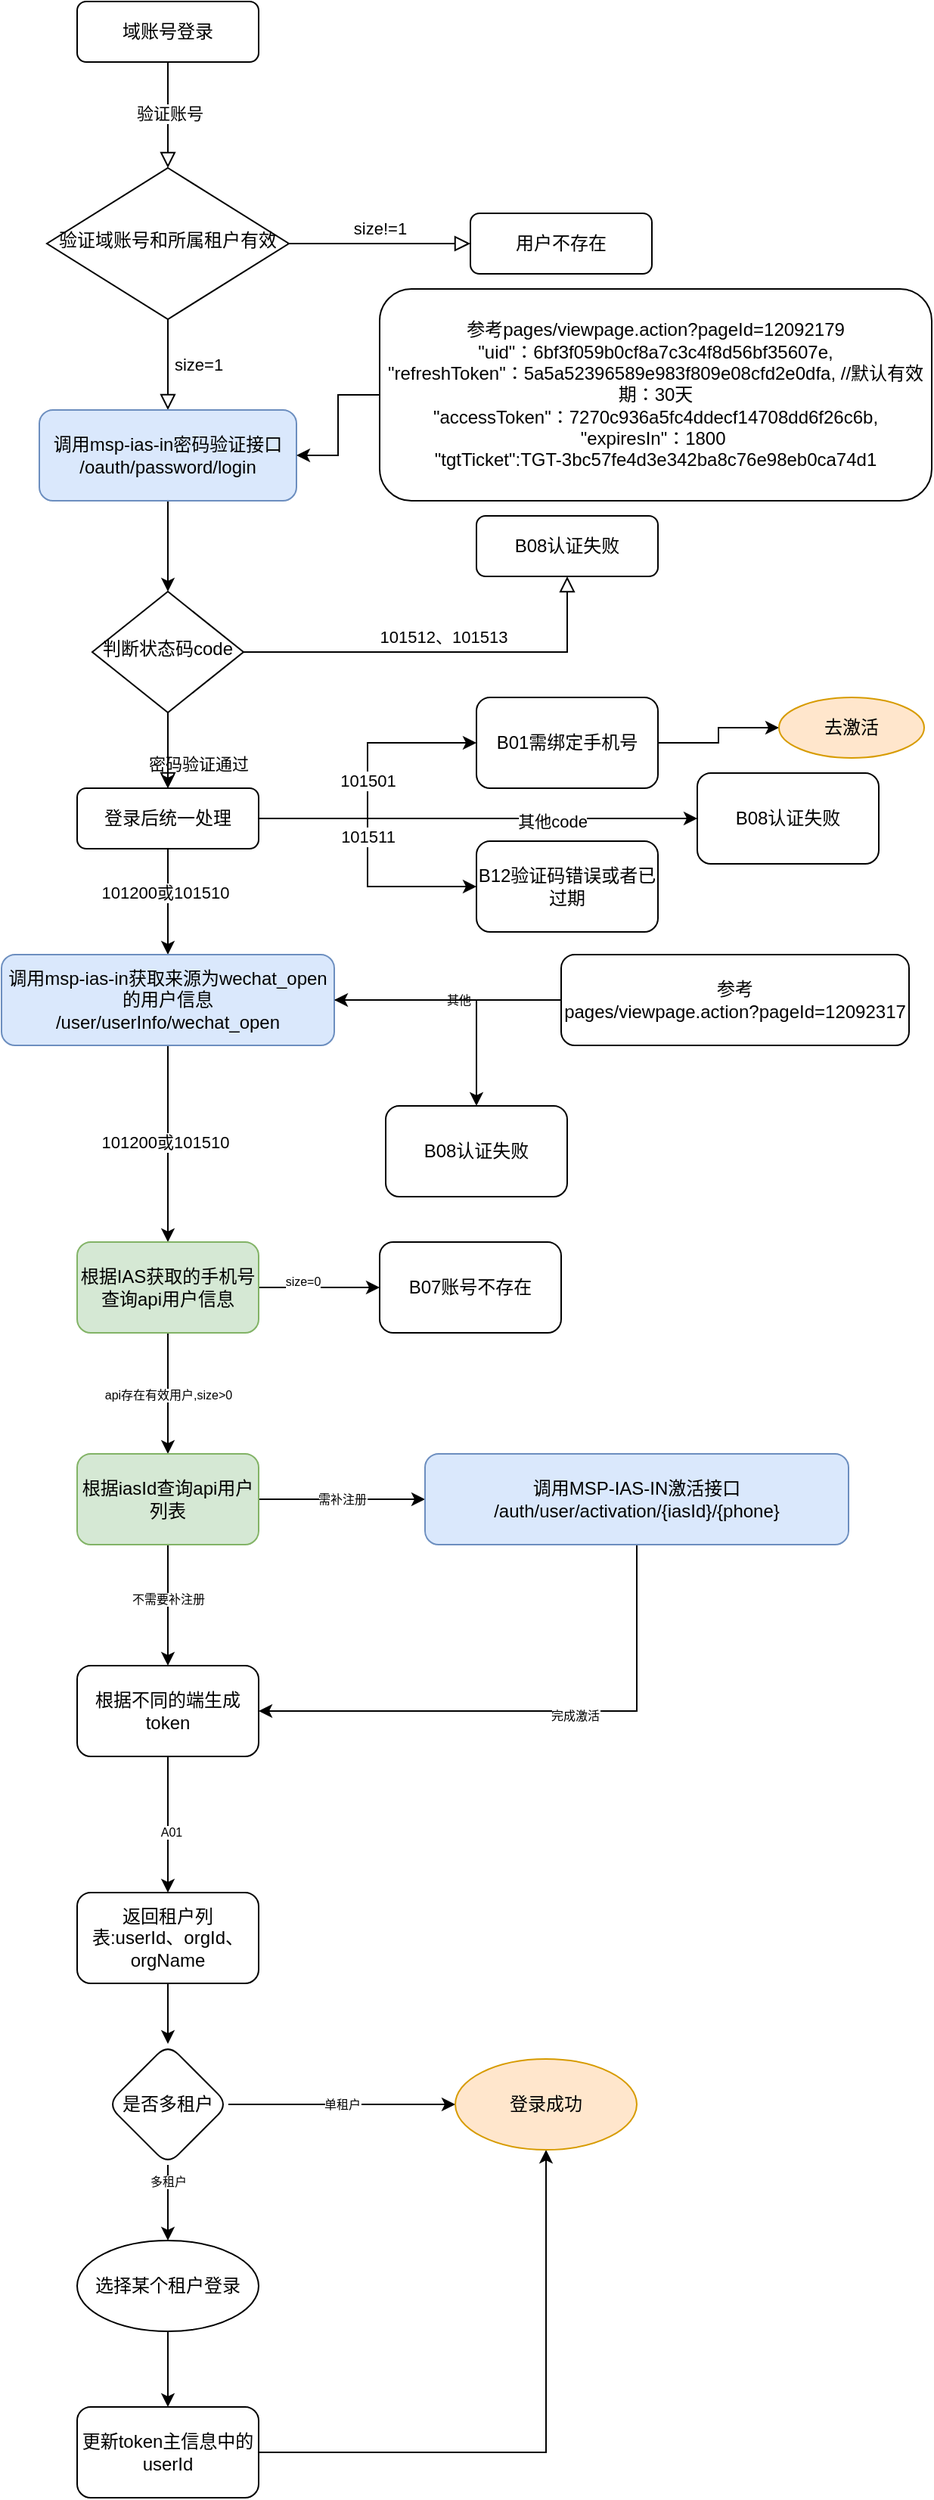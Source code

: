 <mxfile version="20.2.3" type="github">
  <diagram id="C5RBs43oDa-KdzZeNtuy" name="域账号登录流程">
    <mxGraphModel dx="1186" dy="739" grid="1" gridSize="10" guides="1" tooltips="1" connect="1" arrows="1" fold="1" page="1" pageScale="1" pageWidth="827" pageHeight="1169" math="0" shadow="0">
      <root>
        <mxCell id="WIyWlLk6GJQsqaUBKTNV-0" />
        <mxCell id="WIyWlLk6GJQsqaUBKTNV-1" parent="WIyWlLk6GJQsqaUBKTNV-0" />
        <mxCell id="WIyWlLk6GJQsqaUBKTNV-2" value="" style="rounded=0;html=1;jettySize=auto;orthogonalLoop=1;fontSize=11;endArrow=block;endFill=0;endSize=8;strokeWidth=1;shadow=0;labelBackgroundColor=none;edgeStyle=orthogonalEdgeStyle;" parent="WIyWlLk6GJQsqaUBKTNV-1" source="WIyWlLk6GJQsqaUBKTNV-3" target="WIyWlLk6GJQsqaUBKTNV-6" edge="1">
          <mxGeometry relative="1" as="geometry" />
        </mxCell>
        <mxCell id="Pwr3lfbOpaO_ZtEorQ9C-0" value="验证账号" style="edgeLabel;html=1;align=center;verticalAlign=middle;resizable=0;points=[];" vertex="1" connectable="0" parent="WIyWlLk6GJQsqaUBKTNV-2">
          <mxGeometry x="-0.029" y="1" relative="1" as="geometry">
            <mxPoint as="offset" />
          </mxGeometry>
        </mxCell>
        <mxCell id="WIyWlLk6GJQsqaUBKTNV-3" value="域账号登录" style="rounded=1;whiteSpace=wrap;html=1;fontSize=12;glass=0;strokeWidth=1;shadow=0;" parent="WIyWlLk6GJQsqaUBKTNV-1" vertex="1">
          <mxGeometry x="150" y="30" width="120" height="40" as="geometry" />
        </mxCell>
        <mxCell id="WIyWlLk6GJQsqaUBKTNV-4" value="size=1" style="rounded=0;html=1;jettySize=auto;orthogonalLoop=1;fontSize=11;endArrow=block;endFill=0;endSize=8;strokeWidth=1;shadow=0;labelBackgroundColor=none;edgeStyle=orthogonalEdgeStyle;entryX=0.5;entryY=0;entryDx=0;entryDy=0;" parent="WIyWlLk6GJQsqaUBKTNV-1" source="WIyWlLk6GJQsqaUBKTNV-6" target="Pwr3lfbOpaO_ZtEorQ9C-2" edge="1">
          <mxGeometry y="20" relative="1" as="geometry">
            <mxPoint as="offset" />
            <mxPoint x="200" y="340" as="targetPoint" />
          </mxGeometry>
        </mxCell>
        <mxCell id="WIyWlLk6GJQsqaUBKTNV-5" value="size!=1" style="edgeStyle=orthogonalEdgeStyle;rounded=0;html=1;jettySize=auto;orthogonalLoop=1;fontSize=11;endArrow=block;endFill=0;endSize=8;strokeWidth=1;shadow=0;labelBackgroundColor=none;" parent="WIyWlLk6GJQsqaUBKTNV-1" source="WIyWlLk6GJQsqaUBKTNV-6" target="WIyWlLk6GJQsqaUBKTNV-7" edge="1">
          <mxGeometry y="10" relative="1" as="geometry">
            <mxPoint as="offset" />
          </mxGeometry>
        </mxCell>
        <mxCell id="WIyWlLk6GJQsqaUBKTNV-6" value="验证域账号和所属租户有效" style="rhombus;whiteSpace=wrap;html=1;shadow=0;fontFamily=Helvetica;fontSize=12;align=center;strokeWidth=1;spacing=6;spacingTop=-4;" parent="WIyWlLk6GJQsqaUBKTNV-1" vertex="1">
          <mxGeometry x="130" y="140" width="160" height="100" as="geometry" />
        </mxCell>
        <mxCell id="WIyWlLk6GJQsqaUBKTNV-7" value="用户不存在" style="rounded=1;whiteSpace=wrap;html=1;fontSize=12;glass=0;strokeWidth=1;shadow=0;" parent="WIyWlLk6GJQsqaUBKTNV-1" vertex="1">
          <mxGeometry x="410" y="170" width="120" height="40" as="geometry" />
        </mxCell>
        <mxCell id="WIyWlLk6GJQsqaUBKTNV-8" value="密码验证通过" style="rounded=0;html=1;jettySize=auto;orthogonalLoop=1;fontSize=11;endArrow=block;endFill=0;endSize=8;strokeWidth=1;shadow=0;labelBackgroundColor=none;edgeStyle=orthogonalEdgeStyle;" parent="WIyWlLk6GJQsqaUBKTNV-1" source="WIyWlLk6GJQsqaUBKTNV-10" target="WIyWlLk6GJQsqaUBKTNV-11" edge="1">
          <mxGeometry x="0.333" y="20" relative="1" as="geometry">
            <mxPoint as="offset" />
          </mxGeometry>
        </mxCell>
        <mxCell id="WIyWlLk6GJQsqaUBKTNV-9" value="101512、101513" style="edgeStyle=orthogonalEdgeStyle;rounded=0;html=1;jettySize=auto;orthogonalLoop=1;fontSize=11;endArrow=block;endFill=0;endSize=8;strokeWidth=1;shadow=0;labelBackgroundColor=none;" parent="WIyWlLk6GJQsqaUBKTNV-1" source="WIyWlLk6GJQsqaUBKTNV-10" target="WIyWlLk6GJQsqaUBKTNV-12" edge="1">
          <mxGeometry y="10" relative="1" as="geometry">
            <mxPoint as="offset" />
          </mxGeometry>
        </mxCell>
        <mxCell id="4ldWUYvqaVlXKZqbolRm-0" value="" style="edgeStyle=orthogonalEdgeStyle;rounded=0;orthogonalLoop=1;jettySize=auto;html=1;" parent="WIyWlLk6GJQsqaUBKTNV-1" source="WIyWlLk6GJQsqaUBKTNV-10" target="WIyWlLk6GJQsqaUBKTNV-11" edge="1">
          <mxGeometry relative="1" as="geometry" />
        </mxCell>
        <mxCell id="WIyWlLk6GJQsqaUBKTNV-10" value="判断状态码code" style="rhombus;whiteSpace=wrap;html=1;shadow=0;fontFamily=Helvetica;fontSize=12;align=center;strokeWidth=1;spacing=6;spacingTop=-4;" parent="WIyWlLk6GJQsqaUBKTNV-1" vertex="1">
          <mxGeometry x="160" y="420" width="100" height="80" as="geometry" />
        </mxCell>
        <mxCell id="Pwr3lfbOpaO_ZtEorQ9C-6" value="101501" style="edgeStyle=orthogonalEdgeStyle;rounded=0;orthogonalLoop=1;jettySize=auto;html=1;" edge="1" parent="WIyWlLk6GJQsqaUBKTNV-1" source="WIyWlLk6GJQsqaUBKTNV-11" target="Pwr3lfbOpaO_ZtEorQ9C-5">
          <mxGeometry relative="1" as="geometry" />
        </mxCell>
        <mxCell id="Pwr3lfbOpaO_ZtEorQ9C-8" value="" style="edgeStyle=orthogonalEdgeStyle;rounded=0;orthogonalLoop=1;jettySize=auto;html=1;" edge="1" parent="WIyWlLk6GJQsqaUBKTNV-1" source="WIyWlLk6GJQsqaUBKTNV-11" target="Pwr3lfbOpaO_ZtEorQ9C-7">
          <mxGeometry relative="1" as="geometry" />
        </mxCell>
        <mxCell id="Pwr3lfbOpaO_ZtEorQ9C-9" value="101511" style="edgeLabel;html=1;align=center;verticalAlign=middle;resizable=0;points=[];" vertex="1" connectable="0" parent="Pwr3lfbOpaO_ZtEorQ9C-8">
          <mxGeometry x="-0.114" relative="1" as="geometry">
            <mxPoint as="offset" />
          </mxGeometry>
        </mxCell>
        <mxCell id="Pwr3lfbOpaO_ZtEorQ9C-11" value="" style="edgeStyle=orthogonalEdgeStyle;rounded=0;orthogonalLoop=1;jettySize=auto;html=1;" edge="1" parent="WIyWlLk6GJQsqaUBKTNV-1" source="WIyWlLk6GJQsqaUBKTNV-11" target="Pwr3lfbOpaO_ZtEorQ9C-10">
          <mxGeometry relative="1" as="geometry" />
        </mxCell>
        <mxCell id="Pwr3lfbOpaO_ZtEorQ9C-15" value="101200或101510" style="edgeLabel;html=1;align=center;verticalAlign=middle;resizable=0;points=[];" vertex="1" connectable="0" parent="Pwr3lfbOpaO_ZtEorQ9C-11">
          <mxGeometry x="-0.186" y="-2" relative="1" as="geometry">
            <mxPoint as="offset" />
          </mxGeometry>
        </mxCell>
        <mxCell id="Pwr3lfbOpaO_ZtEorQ9C-13" value="" style="edgeStyle=orthogonalEdgeStyle;rounded=0;orthogonalLoop=1;jettySize=auto;html=1;" edge="1" parent="WIyWlLk6GJQsqaUBKTNV-1" source="WIyWlLk6GJQsqaUBKTNV-11" target="Pwr3lfbOpaO_ZtEorQ9C-12">
          <mxGeometry relative="1" as="geometry" />
        </mxCell>
        <mxCell id="Pwr3lfbOpaO_ZtEorQ9C-14" value="其他code" style="edgeLabel;html=1;align=center;verticalAlign=middle;resizable=0;points=[];" vertex="1" connectable="0" parent="Pwr3lfbOpaO_ZtEorQ9C-13">
          <mxGeometry x="0.338" y="-1" relative="1" as="geometry">
            <mxPoint y="1" as="offset" />
          </mxGeometry>
        </mxCell>
        <mxCell id="WIyWlLk6GJQsqaUBKTNV-11" value="登录后统一处理" style="rounded=1;whiteSpace=wrap;html=1;fontSize=12;glass=0;strokeWidth=1;shadow=0;" parent="WIyWlLk6GJQsqaUBKTNV-1" vertex="1">
          <mxGeometry x="150" y="550" width="120" height="40" as="geometry" />
        </mxCell>
        <mxCell id="WIyWlLk6GJQsqaUBKTNV-12" value="B08认证失败" style="rounded=1;whiteSpace=wrap;html=1;fontSize=12;glass=0;strokeWidth=1;shadow=0;" parent="WIyWlLk6GJQsqaUBKTNV-1" vertex="1">
          <mxGeometry x="414" y="370" width="120" height="40" as="geometry" />
        </mxCell>
        <mxCell id="Pwr3lfbOpaO_ZtEorQ9C-3" value="" style="edgeStyle=orthogonalEdgeStyle;rounded=0;orthogonalLoop=1;jettySize=auto;html=1;" edge="1" parent="WIyWlLk6GJQsqaUBKTNV-1" source="Pwr3lfbOpaO_ZtEorQ9C-2" target="WIyWlLk6GJQsqaUBKTNV-10">
          <mxGeometry relative="1" as="geometry" />
        </mxCell>
        <mxCell id="Pwr3lfbOpaO_ZtEorQ9C-2" value="调用msp-ias-in密码验证接口&lt;br&gt;/oauth/password/login" style="rounded=1;whiteSpace=wrap;html=1;fillColor=#dae8fc;strokeColor=#6c8ebf;" vertex="1" parent="WIyWlLk6GJQsqaUBKTNV-1">
          <mxGeometry x="125" y="300" width="170" height="60" as="geometry" />
        </mxCell>
        <mxCell id="Pwr3lfbOpaO_ZtEorQ9C-43" value="" style="edgeStyle=orthogonalEdgeStyle;rounded=0;orthogonalLoop=1;jettySize=auto;html=1;fontSize=8;" edge="1" parent="WIyWlLk6GJQsqaUBKTNV-1" source="Pwr3lfbOpaO_ZtEorQ9C-5" target="Pwr3lfbOpaO_ZtEorQ9C-42">
          <mxGeometry relative="1" as="geometry" />
        </mxCell>
        <mxCell id="Pwr3lfbOpaO_ZtEorQ9C-5" value="B01需绑定手机号" style="whiteSpace=wrap;html=1;rounded=1;glass=0;strokeWidth=1;shadow=0;" vertex="1" parent="WIyWlLk6GJQsqaUBKTNV-1">
          <mxGeometry x="414" y="490" width="120" height="60" as="geometry" />
        </mxCell>
        <mxCell id="Pwr3lfbOpaO_ZtEorQ9C-7" value="B12验证码错误或者已过期" style="whiteSpace=wrap;html=1;rounded=1;glass=0;strokeWidth=1;shadow=0;" vertex="1" parent="WIyWlLk6GJQsqaUBKTNV-1">
          <mxGeometry x="414" y="585" width="120" height="60" as="geometry" />
        </mxCell>
        <mxCell id="Pwr3lfbOpaO_ZtEorQ9C-24" value="" style="edgeStyle=orthogonalEdgeStyle;rounded=0;orthogonalLoop=1;jettySize=auto;html=1;fontSize=8;" edge="1" parent="WIyWlLk6GJQsqaUBKTNV-1" source="Pwr3lfbOpaO_ZtEorQ9C-10" target="Pwr3lfbOpaO_ZtEorQ9C-23">
          <mxGeometry relative="1" as="geometry" />
        </mxCell>
        <mxCell id="Pwr3lfbOpaO_ZtEorQ9C-25" value="&lt;span style=&quot;font-size: 11px;&quot;&gt;101200或101510&lt;/span&gt;" style="edgeLabel;html=1;align=center;verticalAlign=middle;resizable=0;points=[];fontSize=8;" vertex="1" connectable="0" parent="Pwr3lfbOpaO_ZtEorQ9C-24">
          <mxGeometry x="-0.025" y="-2" relative="1" as="geometry">
            <mxPoint as="offset" />
          </mxGeometry>
        </mxCell>
        <mxCell id="Pwr3lfbOpaO_ZtEorQ9C-27" value="其他" style="edgeStyle=orthogonalEdgeStyle;rounded=0;orthogonalLoop=1;jettySize=auto;html=1;fontSize=8;" edge="1" parent="WIyWlLk6GJQsqaUBKTNV-1" source="Pwr3lfbOpaO_ZtEorQ9C-10" target="Pwr3lfbOpaO_ZtEorQ9C-26">
          <mxGeometry relative="1" as="geometry" />
        </mxCell>
        <mxCell id="Pwr3lfbOpaO_ZtEorQ9C-10" value="调用msp-ias-in获取来源为wechat_open的用户信息&lt;br&gt;/user/userInfo/wechat_open" style="whiteSpace=wrap;html=1;rounded=1;glass=0;strokeWidth=1;shadow=0;fillColor=#dae8fc;strokeColor=#6c8ebf;" vertex="1" parent="WIyWlLk6GJQsqaUBKTNV-1">
          <mxGeometry x="100" y="660" width="220" height="60" as="geometry" />
        </mxCell>
        <mxCell id="Pwr3lfbOpaO_ZtEorQ9C-12" value="B08认证失败" style="whiteSpace=wrap;html=1;rounded=1;glass=0;strokeWidth=1;shadow=0;" vertex="1" parent="WIyWlLk6GJQsqaUBKTNV-1">
          <mxGeometry x="560" y="540" width="120" height="60" as="geometry" />
        </mxCell>
        <mxCell id="Pwr3lfbOpaO_ZtEorQ9C-19" style="edgeStyle=orthogonalEdgeStyle;rounded=0;orthogonalLoop=1;jettySize=auto;html=1;entryX=1;entryY=0.5;entryDx=0;entryDy=0;fontSize=8;" edge="1" parent="WIyWlLk6GJQsqaUBKTNV-1" source="Pwr3lfbOpaO_ZtEorQ9C-16" target="Pwr3lfbOpaO_ZtEorQ9C-2">
          <mxGeometry relative="1" as="geometry" />
        </mxCell>
        <mxCell id="Pwr3lfbOpaO_ZtEorQ9C-16" value="&lt;div&gt;参考pages/viewpage.action?pageId=12092179&lt;/div&gt;&lt;div&gt;&quot;uid&quot;：6bf3f059b0cf8a7c3c4f8d56bf35607e,&lt;/div&gt;&lt;div&gt;&quot;refreshToken&quot;：5a5a52396589e983f809e08cfd2e0dfa, //默认有效期：30天&lt;/div&gt;&lt;div&gt;&quot;accessToken&quot;：7270c936a5fc4ddecf14708dd6f26c6b,&lt;/div&gt;&lt;div&gt;&quot;expiresIn&quot;：1800&amp;nbsp;&lt;/div&gt;&lt;div&gt;&quot;tgtTicket&quot;:TGT-3bc57fe4d3e342ba8c76e98eb0ca74d1&lt;/div&gt;" style="rounded=1;whiteSpace=wrap;html=1;" vertex="1" parent="WIyWlLk6GJQsqaUBKTNV-1">
          <mxGeometry x="350" y="220" width="365" height="140" as="geometry" />
        </mxCell>
        <mxCell id="Pwr3lfbOpaO_ZtEorQ9C-22" value="" style="edgeStyle=orthogonalEdgeStyle;rounded=0;orthogonalLoop=1;jettySize=auto;html=1;fontSize=8;" edge="1" parent="WIyWlLk6GJQsqaUBKTNV-1" source="Pwr3lfbOpaO_ZtEorQ9C-20" target="Pwr3lfbOpaO_ZtEorQ9C-10">
          <mxGeometry relative="1" as="geometry" />
        </mxCell>
        <mxCell id="Pwr3lfbOpaO_ZtEorQ9C-20" value="参考&lt;br&gt;pages/viewpage.action?pageId=12092317" style="whiteSpace=wrap;html=1;rounded=1;glass=0;strokeWidth=1;shadow=0;" vertex="1" parent="WIyWlLk6GJQsqaUBKTNV-1">
          <mxGeometry x="470" y="660" width="230" height="60" as="geometry" />
        </mxCell>
        <mxCell id="Pwr3lfbOpaO_ZtEorQ9C-29" value="" style="edgeStyle=orthogonalEdgeStyle;rounded=0;orthogonalLoop=1;jettySize=auto;html=1;fontSize=8;" edge="1" parent="WIyWlLk6GJQsqaUBKTNV-1" source="Pwr3lfbOpaO_ZtEorQ9C-23" target="Pwr3lfbOpaO_ZtEorQ9C-28">
          <mxGeometry relative="1" as="geometry" />
        </mxCell>
        <mxCell id="Pwr3lfbOpaO_ZtEorQ9C-30" value="size=0" style="edgeLabel;html=1;align=center;verticalAlign=middle;resizable=0;points=[];fontSize=8;" vertex="1" connectable="0" parent="Pwr3lfbOpaO_ZtEorQ9C-29">
          <mxGeometry x="-0.275" y="5" relative="1" as="geometry">
            <mxPoint y="1" as="offset" />
          </mxGeometry>
        </mxCell>
        <mxCell id="Pwr3lfbOpaO_ZtEorQ9C-34" value="" style="edgeStyle=orthogonalEdgeStyle;rounded=0;orthogonalLoop=1;jettySize=auto;html=1;fontSize=8;" edge="1" parent="WIyWlLk6GJQsqaUBKTNV-1" source="Pwr3lfbOpaO_ZtEorQ9C-23" target="Pwr3lfbOpaO_ZtEorQ9C-33">
          <mxGeometry relative="1" as="geometry" />
        </mxCell>
        <mxCell id="Pwr3lfbOpaO_ZtEorQ9C-35" value="api存在有效用户,size&amp;gt;0" style="edgeLabel;html=1;align=center;verticalAlign=middle;resizable=0;points=[];fontSize=8;" vertex="1" connectable="0" parent="Pwr3lfbOpaO_ZtEorQ9C-34">
          <mxGeometry x="0.013" relative="1" as="geometry">
            <mxPoint as="offset" />
          </mxGeometry>
        </mxCell>
        <mxCell id="Pwr3lfbOpaO_ZtEorQ9C-23" value="根据IAS获取的手机号&lt;br&gt;查询api用户信息" style="whiteSpace=wrap;html=1;rounded=1;glass=0;strokeWidth=1;shadow=0;fillColor=#d5e8d4;strokeColor=#82b366;" vertex="1" parent="WIyWlLk6GJQsqaUBKTNV-1">
          <mxGeometry x="150" y="850" width="120" height="60" as="geometry" />
        </mxCell>
        <mxCell id="Pwr3lfbOpaO_ZtEorQ9C-26" value="B08认证失败" style="whiteSpace=wrap;html=1;rounded=1;glass=0;strokeWidth=1;shadow=0;" vertex="1" parent="WIyWlLk6GJQsqaUBKTNV-1">
          <mxGeometry x="354" y="760" width="120" height="60" as="geometry" />
        </mxCell>
        <mxCell id="Pwr3lfbOpaO_ZtEorQ9C-28" value="B07账号不存在" style="whiteSpace=wrap;html=1;rounded=1;glass=0;strokeWidth=1;shadow=0;" vertex="1" parent="WIyWlLk6GJQsqaUBKTNV-1">
          <mxGeometry x="350" y="850" width="120" height="60" as="geometry" />
        </mxCell>
        <mxCell id="Pwr3lfbOpaO_ZtEorQ9C-37" value="" style="edgeStyle=orthogonalEdgeStyle;rounded=0;orthogonalLoop=1;jettySize=auto;html=1;fontSize=8;" edge="1" parent="WIyWlLk6GJQsqaUBKTNV-1" source="Pwr3lfbOpaO_ZtEorQ9C-33" target="Pwr3lfbOpaO_ZtEorQ9C-36">
          <mxGeometry relative="1" as="geometry" />
        </mxCell>
        <mxCell id="Pwr3lfbOpaO_ZtEorQ9C-38" value="不需要补注册" style="edgeLabel;html=1;align=center;verticalAlign=middle;resizable=0;points=[];fontSize=8;" vertex="1" connectable="0" parent="Pwr3lfbOpaO_ZtEorQ9C-37">
          <mxGeometry x="-0.1" relative="1" as="geometry">
            <mxPoint as="offset" />
          </mxGeometry>
        </mxCell>
        <mxCell id="Pwr3lfbOpaO_ZtEorQ9C-40" value="需补注册" style="edgeStyle=orthogonalEdgeStyle;rounded=0;orthogonalLoop=1;jettySize=auto;html=1;fontSize=8;" edge="1" parent="WIyWlLk6GJQsqaUBKTNV-1" source="Pwr3lfbOpaO_ZtEorQ9C-33" target="Pwr3lfbOpaO_ZtEorQ9C-39">
          <mxGeometry relative="1" as="geometry" />
        </mxCell>
        <mxCell id="Pwr3lfbOpaO_ZtEorQ9C-33" value="根据iasId查询api用户列表" style="whiteSpace=wrap;html=1;rounded=1;glass=0;strokeWidth=1;shadow=0;fillColor=#d5e8d4;strokeColor=#82b366;" vertex="1" parent="WIyWlLk6GJQsqaUBKTNV-1">
          <mxGeometry x="150" y="990" width="120" height="60" as="geometry" />
        </mxCell>
        <mxCell id="Pwr3lfbOpaO_ZtEorQ9C-47" value="" style="edgeStyle=orthogonalEdgeStyle;rounded=0;orthogonalLoop=1;jettySize=auto;html=1;fontSize=8;" edge="1" parent="WIyWlLk6GJQsqaUBKTNV-1" source="Pwr3lfbOpaO_ZtEorQ9C-36" target="Pwr3lfbOpaO_ZtEorQ9C-46">
          <mxGeometry relative="1" as="geometry" />
        </mxCell>
        <mxCell id="Pwr3lfbOpaO_ZtEorQ9C-48" value="A01" style="edgeLabel;html=1;align=center;verticalAlign=middle;resizable=0;points=[];fontSize=8;" vertex="1" connectable="0" parent="Pwr3lfbOpaO_ZtEorQ9C-47">
          <mxGeometry x="0.1" y="2" relative="1" as="geometry">
            <mxPoint as="offset" />
          </mxGeometry>
        </mxCell>
        <mxCell id="Pwr3lfbOpaO_ZtEorQ9C-36" value="根据不同的端生成token" style="whiteSpace=wrap;html=1;rounded=1;glass=0;strokeWidth=1;shadow=0;" vertex="1" parent="WIyWlLk6GJQsqaUBKTNV-1">
          <mxGeometry x="150" y="1130" width="120" height="60" as="geometry" />
        </mxCell>
        <mxCell id="Pwr3lfbOpaO_ZtEorQ9C-44" style="edgeStyle=orthogonalEdgeStyle;rounded=0;orthogonalLoop=1;jettySize=auto;html=1;entryX=1;entryY=0.5;entryDx=0;entryDy=0;fontSize=8;exitX=0.5;exitY=1;exitDx=0;exitDy=0;" edge="1" parent="WIyWlLk6GJQsqaUBKTNV-1" source="Pwr3lfbOpaO_ZtEorQ9C-39" target="Pwr3lfbOpaO_ZtEorQ9C-36">
          <mxGeometry relative="1" as="geometry">
            <mxPoint x="570" y="1110" as="sourcePoint" />
          </mxGeometry>
        </mxCell>
        <mxCell id="Pwr3lfbOpaO_ZtEorQ9C-45" value="完成激活" style="edgeLabel;html=1;align=center;verticalAlign=middle;resizable=0;points=[];fontSize=8;" vertex="1" connectable="0" parent="Pwr3lfbOpaO_ZtEorQ9C-44">
          <mxGeometry x="-0.161" y="3" relative="1" as="geometry">
            <mxPoint as="offset" />
          </mxGeometry>
        </mxCell>
        <mxCell id="Pwr3lfbOpaO_ZtEorQ9C-39" value="调用MSP-IAS-IN激活接口&lt;br&gt;/auth/user/activation/{iasId}/{phone}" style="whiteSpace=wrap;html=1;rounded=1;glass=0;strokeWidth=1;shadow=0;fillColor=#dae8fc;strokeColor=#6c8ebf;" vertex="1" parent="WIyWlLk6GJQsqaUBKTNV-1">
          <mxGeometry x="380" y="990" width="280" height="60" as="geometry" />
        </mxCell>
        <mxCell id="Pwr3lfbOpaO_ZtEorQ9C-42" value="去激活" style="ellipse;whiteSpace=wrap;html=1;rounded=1;glass=0;strokeWidth=1;shadow=0;fillColor=#ffe6cc;strokeColor=#d79b00;" vertex="1" parent="WIyWlLk6GJQsqaUBKTNV-1">
          <mxGeometry x="614" y="490" width="96" height="40" as="geometry" />
        </mxCell>
        <mxCell id="Pwr3lfbOpaO_ZtEorQ9C-50" value="" style="edgeStyle=orthogonalEdgeStyle;rounded=0;orthogonalLoop=1;jettySize=auto;html=1;fontSize=8;exitX=0.5;exitY=1;exitDx=0;exitDy=0;" edge="1" parent="WIyWlLk6GJQsqaUBKTNV-1" source="Pwr3lfbOpaO_ZtEorQ9C-53" target="Pwr3lfbOpaO_ZtEorQ9C-49">
          <mxGeometry relative="1" as="geometry" />
        </mxCell>
        <mxCell id="Pwr3lfbOpaO_ZtEorQ9C-57" value="多租户" style="edgeLabel;html=1;align=center;verticalAlign=middle;resizable=0;points=[];fontSize=8;" vertex="1" connectable="0" parent="Pwr3lfbOpaO_ZtEorQ9C-50">
          <mxGeometry x="-0.55" relative="1" as="geometry">
            <mxPoint as="offset" />
          </mxGeometry>
        </mxCell>
        <mxCell id="Pwr3lfbOpaO_ZtEorQ9C-54" value="" style="edgeStyle=orthogonalEdgeStyle;rounded=0;orthogonalLoop=1;jettySize=auto;html=1;fontSize=8;" edge="1" parent="WIyWlLk6GJQsqaUBKTNV-1" source="Pwr3lfbOpaO_ZtEorQ9C-46" target="Pwr3lfbOpaO_ZtEorQ9C-53">
          <mxGeometry relative="1" as="geometry" />
        </mxCell>
        <mxCell id="Pwr3lfbOpaO_ZtEorQ9C-46" value="返回租户列表:userId、orgId、orgName" style="whiteSpace=wrap;html=1;rounded=1;glass=0;strokeWidth=1;shadow=0;" vertex="1" parent="WIyWlLk6GJQsqaUBKTNV-1">
          <mxGeometry x="150" y="1280" width="120" height="60" as="geometry" />
        </mxCell>
        <mxCell id="Pwr3lfbOpaO_ZtEorQ9C-52" value="" style="edgeStyle=orthogonalEdgeStyle;rounded=0;orthogonalLoop=1;jettySize=auto;html=1;fontSize=8;" edge="1" parent="WIyWlLk6GJQsqaUBKTNV-1" source="Pwr3lfbOpaO_ZtEorQ9C-49" target="Pwr3lfbOpaO_ZtEorQ9C-51">
          <mxGeometry relative="1" as="geometry" />
        </mxCell>
        <mxCell id="Pwr3lfbOpaO_ZtEorQ9C-49" value="选择某个租户登录" style="ellipse;whiteSpace=wrap;html=1;rounded=1;glass=0;strokeWidth=1;shadow=0;" vertex="1" parent="WIyWlLk6GJQsqaUBKTNV-1">
          <mxGeometry x="150" y="1510" width="120" height="60" as="geometry" />
        </mxCell>
        <mxCell id="Pwr3lfbOpaO_ZtEorQ9C-61" style="edgeStyle=orthogonalEdgeStyle;rounded=0;orthogonalLoop=1;jettySize=auto;html=1;entryX=0.5;entryY=1;entryDx=0;entryDy=0;fontSize=8;" edge="1" parent="WIyWlLk6GJQsqaUBKTNV-1" source="Pwr3lfbOpaO_ZtEorQ9C-51" target="Pwr3lfbOpaO_ZtEorQ9C-59">
          <mxGeometry relative="1" as="geometry" />
        </mxCell>
        <mxCell id="Pwr3lfbOpaO_ZtEorQ9C-51" value="更新token主信息中的&lt;br&gt;userId" style="whiteSpace=wrap;html=1;rounded=1;glass=0;strokeWidth=1;shadow=0;" vertex="1" parent="WIyWlLk6GJQsqaUBKTNV-1">
          <mxGeometry x="150" y="1620" width="120" height="60" as="geometry" />
        </mxCell>
        <mxCell id="Pwr3lfbOpaO_ZtEorQ9C-60" value="单租户" style="edgeStyle=orthogonalEdgeStyle;rounded=0;orthogonalLoop=1;jettySize=auto;html=1;fontSize=8;" edge="1" parent="WIyWlLk6GJQsqaUBKTNV-1" source="Pwr3lfbOpaO_ZtEorQ9C-53" target="Pwr3lfbOpaO_ZtEorQ9C-59">
          <mxGeometry relative="1" as="geometry" />
        </mxCell>
        <mxCell id="Pwr3lfbOpaO_ZtEorQ9C-53" value="是否多租户" style="rhombus;whiteSpace=wrap;html=1;rounded=1;glass=0;strokeWidth=1;shadow=0;" vertex="1" parent="WIyWlLk6GJQsqaUBKTNV-1">
          <mxGeometry x="170" y="1380" width="80" height="80" as="geometry" />
        </mxCell>
        <mxCell id="Pwr3lfbOpaO_ZtEorQ9C-59" value="登录成功" style="ellipse;whiteSpace=wrap;html=1;rounded=1;glass=0;strokeWidth=1;shadow=0;fillColor=#ffe6cc;strokeColor=#d79b00;" vertex="1" parent="WIyWlLk6GJQsqaUBKTNV-1">
          <mxGeometry x="400" y="1390" width="120" height="60" as="geometry" />
        </mxCell>
      </root>
    </mxGraphModel>
  </diagram>
</mxfile>
